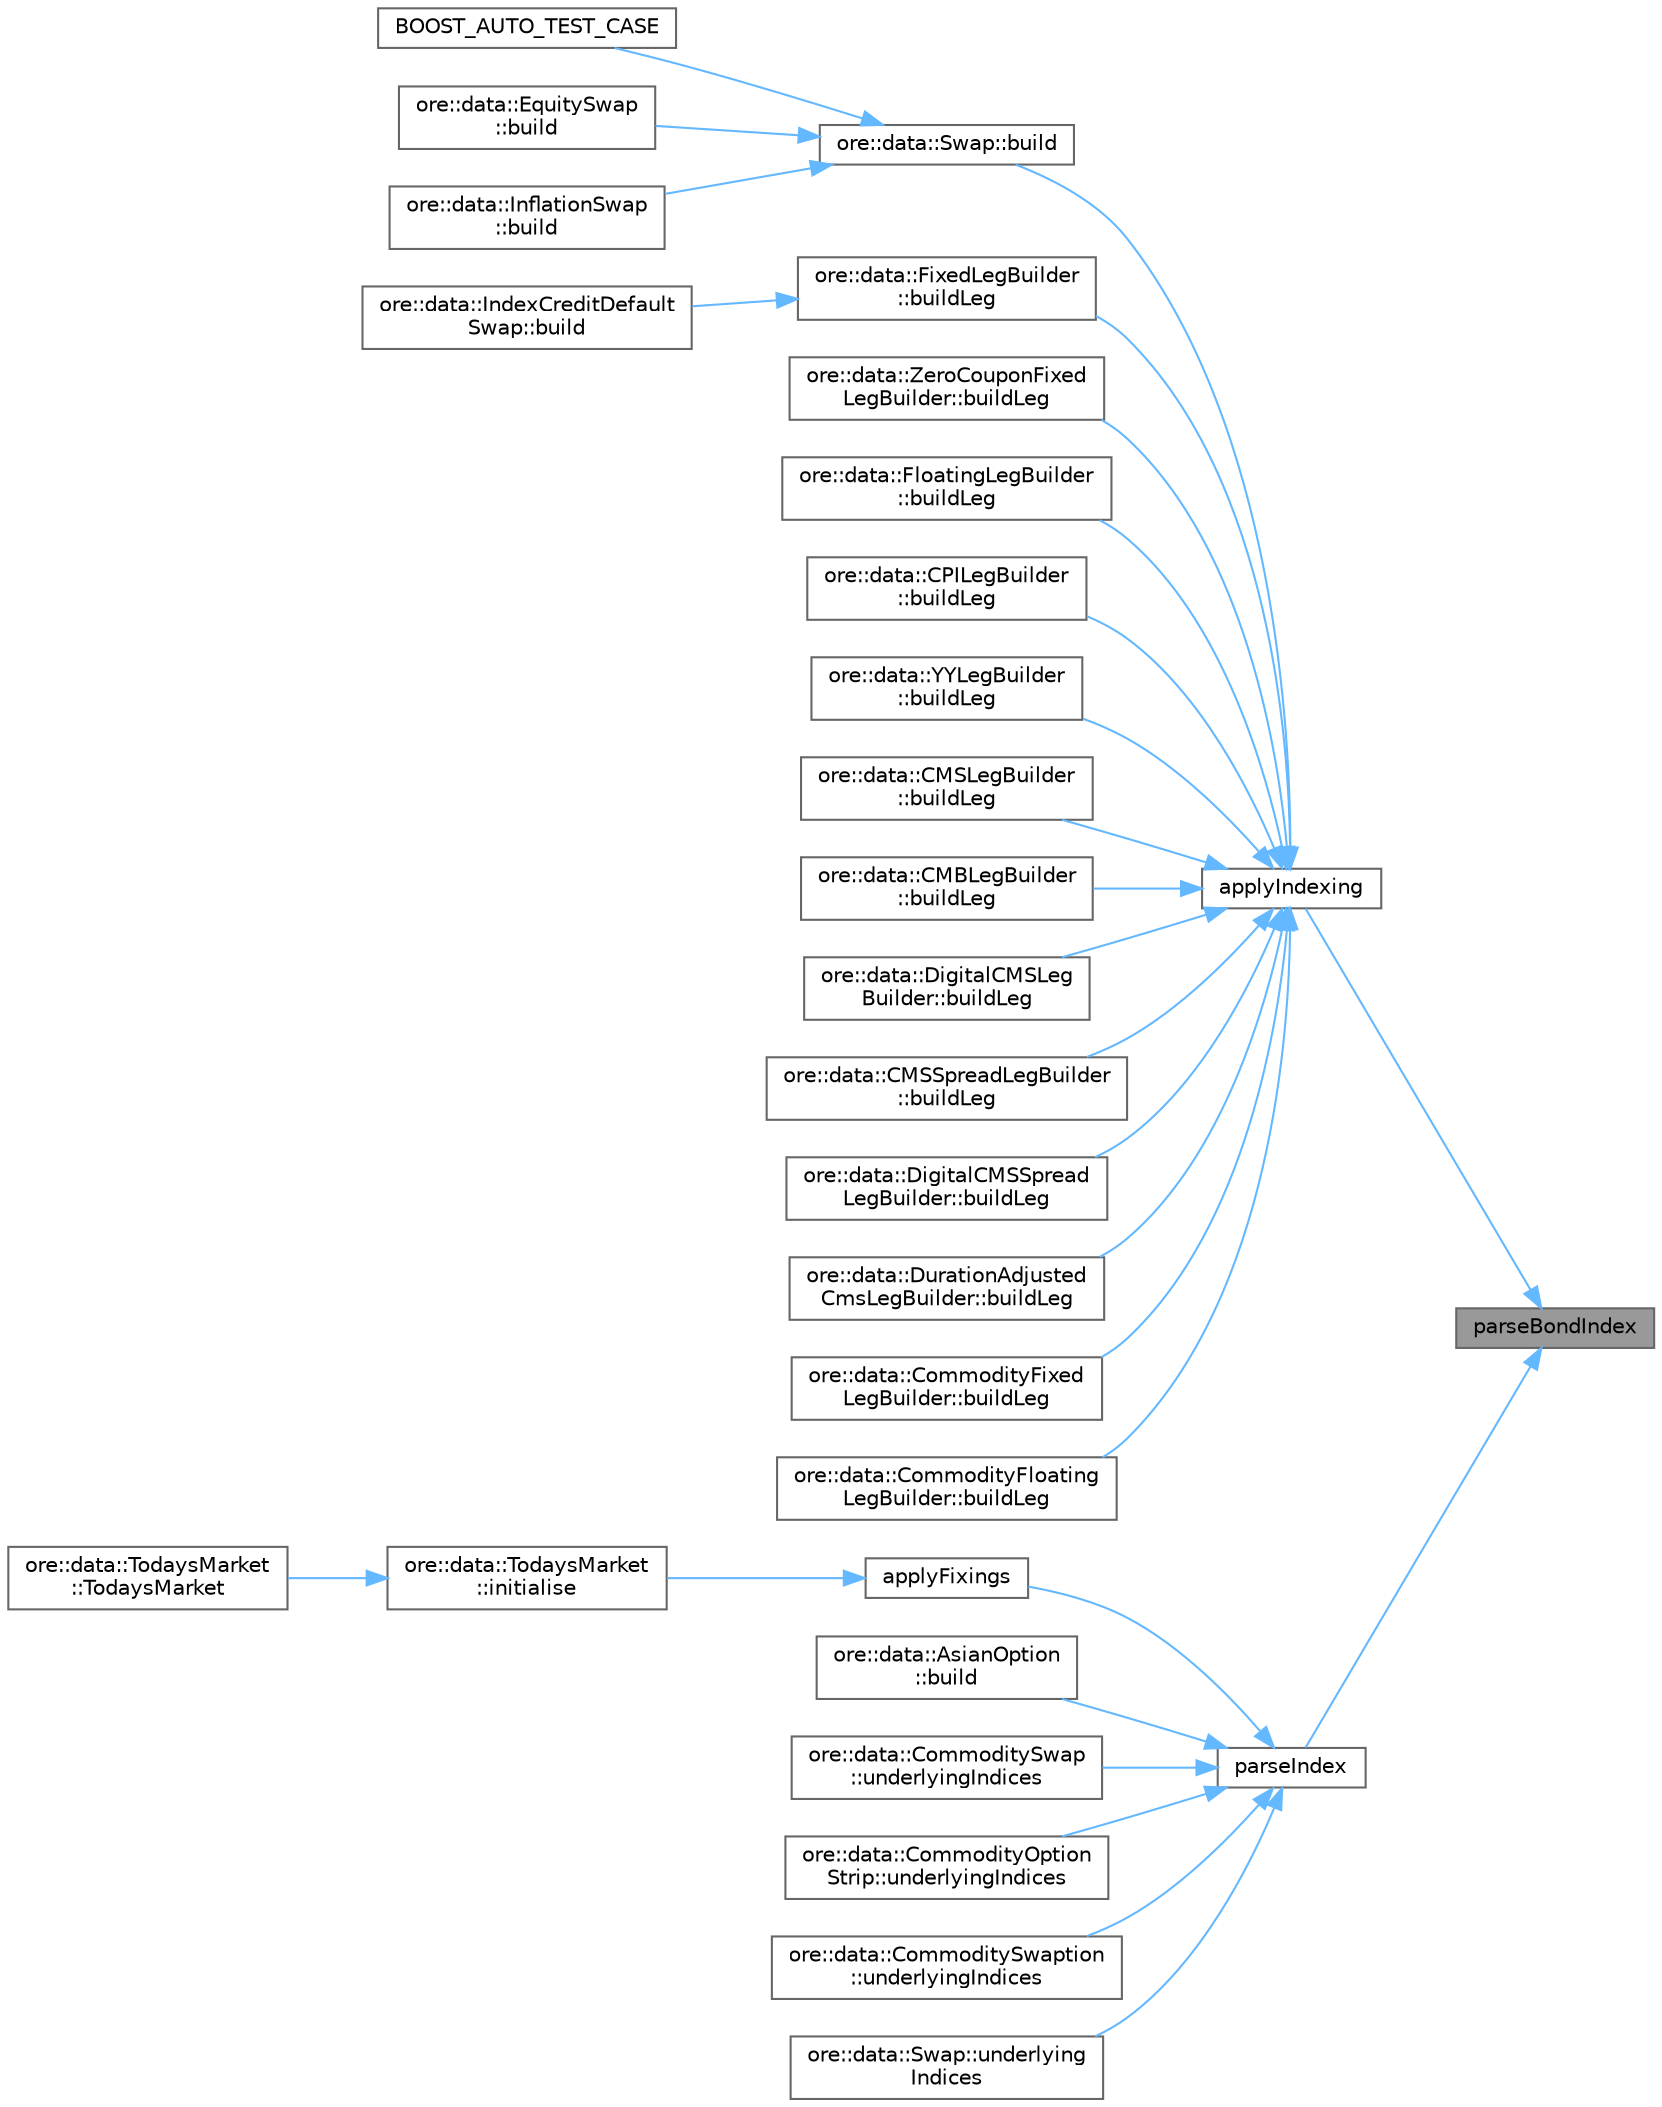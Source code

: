 digraph "parseBondIndex"
{
 // INTERACTIVE_SVG=YES
 // LATEX_PDF_SIZE
  bgcolor="transparent";
  edge [fontname=Helvetica,fontsize=10,labelfontname=Helvetica,labelfontsize=10];
  node [fontname=Helvetica,fontsize=10,shape=box,height=0.2,width=0.4];
  rankdir="RL";
  Node1 [label="parseBondIndex",height=0.2,width=0.4,color="gray40", fillcolor="grey60", style="filled", fontcolor="black",tooltip="Convert std::string to QuantExt::BondIndex."];
  Node1 -> Node2 [dir="back",color="steelblue1",style="solid"];
  Node2 [label="applyIndexing",height=0.2,width=0.4,color="grey40", fillcolor="white", style="filled",URL="$namespaceore_1_1data.html#a445fe37fcb6ed264376329b7d70d58ee",tooltip=" "];
  Node2 -> Node3 [dir="back",color="steelblue1",style="solid"];
  Node3 [label="ore::data::Swap::build",height=0.2,width=0.4,color="grey40", fillcolor="white", style="filled",URL="$classore_1_1data_1_1_swap.html#a9c636e31b77522b708a0b20e376209aa",tooltip="Build QuantLib/QuantExt instrument, link pricing engine."];
  Node3 -> Node4 [dir="back",color="steelblue1",style="solid"];
  Node4 [label="BOOST_AUTO_TEST_CASE",height=0.2,width=0.4,color="grey40", fillcolor="white", style="filled",URL="$test_2todaysmarket_8cpp.html#aeb43366ac05a65218ef11c74fa7a5650",tooltip=" "];
  Node3 -> Node5 [dir="back",color="steelblue1",style="solid"];
  Node5 [label="ore::data::EquitySwap\l::build",height=0.2,width=0.4,color="grey40", fillcolor="white", style="filled",URL="$classore_1_1data_1_1_equity_swap.html#a9c636e31b77522b708a0b20e376209aa",tooltip="Trade interface."];
  Node3 -> Node6 [dir="back",color="steelblue1",style="solid"];
  Node6 [label="ore::data::InflationSwap\l::build",height=0.2,width=0.4,color="grey40", fillcolor="white", style="filled",URL="$classore_1_1data_1_1_inflation_swap.html#a9c636e31b77522b708a0b20e376209aa",tooltip="Trade interface."];
  Node2 -> Node7 [dir="back",color="steelblue1",style="solid"];
  Node7 [label="ore::data::FixedLegBuilder\l::buildLeg",height=0.2,width=0.4,color="grey40", fillcolor="white", style="filled",URL="$classore_1_1data_1_1_fixed_leg_builder.html#a2db8847a3f7eba0c3ab0378e263d10e7",tooltip=" "];
  Node7 -> Node8 [dir="back",color="steelblue1",style="solid"];
  Node8 [label="ore::data::IndexCreditDefault\lSwap::build",height=0.2,width=0.4,color="grey40", fillcolor="white", style="filled",URL="$classore_1_1data_1_1_index_credit_default_swap.html#a9c636e31b77522b708a0b20e376209aa",tooltip=" "];
  Node2 -> Node9 [dir="back",color="steelblue1",style="solid"];
  Node9 [label="ore::data::ZeroCouponFixed\lLegBuilder::buildLeg",height=0.2,width=0.4,color="grey40", fillcolor="white", style="filled",URL="$classore_1_1data_1_1_zero_coupon_fixed_leg_builder.html#a2db8847a3f7eba0c3ab0378e263d10e7",tooltip=" "];
  Node2 -> Node10 [dir="back",color="steelblue1",style="solid"];
  Node10 [label="ore::data::FloatingLegBuilder\l::buildLeg",height=0.2,width=0.4,color="grey40", fillcolor="white", style="filled",URL="$classore_1_1data_1_1_floating_leg_builder.html#a2db8847a3f7eba0c3ab0378e263d10e7",tooltip=" "];
  Node2 -> Node11 [dir="back",color="steelblue1",style="solid"];
  Node11 [label="ore::data::CPILegBuilder\l::buildLeg",height=0.2,width=0.4,color="grey40", fillcolor="white", style="filled",URL="$classore_1_1data_1_1_c_p_i_leg_builder.html#a2db8847a3f7eba0c3ab0378e263d10e7",tooltip=" "];
  Node2 -> Node12 [dir="back",color="steelblue1",style="solid"];
  Node12 [label="ore::data::YYLegBuilder\l::buildLeg",height=0.2,width=0.4,color="grey40", fillcolor="white", style="filled",URL="$classore_1_1data_1_1_y_y_leg_builder.html#a2db8847a3f7eba0c3ab0378e263d10e7",tooltip=" "];
  Node2 -> Node13 [dir="back",color="steelblue1",style="solid"];
  Node13 [label="ore::data::CMSLegBuilder\l::buildLeg",height=0.2,width=0.4,color="grey40", fillcolor="white", style="filled",URL="$classore_1_1data_1_1_c_m_s_leg_builder.html#a2db8847a3f7eba0c3ab0378e263d10e7",tooltip=" "];
  Node2 -> Node14 [dir="back",color="steelblue1",style="solid"];
  Node14 [label="ore::data::CMBLegBuilder\l::buildLeg",height=0.2,width=0.4,color="grey40", fillcolor="white", style="filled",URL="$classore_1_1data_1_1_c_m_b_leg_builder.html#a2db8847a3f7eba0c3ab0378e263d10e7",tooltip=" "];
  Node2 -> Node15 [dir="back",color="steelblue1",style="solid"];
  Node15 [label="ore::data::DigitalCMSLeg\lBuilder::buildLeg",height=0.2,width=0.4,color="grey40", fillcolor="white", style="filled",URL="$classore_1_1data_1_1_digital_c_m_s_leg_builder.html#a2db8847a3f7eba0c3ab0378e263d10e7",tooltip=" "];
  Node2 -> Node16 [dir="back",color="steelblue1",style="solid"];
  Node16 [label="ore::data::CMSSpreadLegBuilder\l::buildLeg",height=0.2,width=0.4,color="grey40", fillcolor="white", style="filled",URL="$classore_1_1data_1_1_c_m_s_spread_leg_builder.html#a2db8847a3f7eba0c3ab0378e263d10e7",tooltip=" "];
  Node2 -> Node17 [dir="back",color="steelblue1",style="solid"];
  Node17 [label="ore::data::DigitalCMSSpread\lLegBuilder::buildLeg",height=0.2,width=0.4,color="grey40", fillcolor="white", style="filled",URL="$classore_1_1data_1_1_digital_c_m_s_spread_leg_builder.html#a2db8847a3f7eba0c3ab0378e263d10e7",tooltip=" "];
  Node2 -> Node18 [dir="back",color="steelblue1",style="solid"];
  Node18 [label="ore::data::DurationAdjusted\lCmsLegBuilder::buildLeg",height=0.2,width=0.4,color="grey40", fillcolor="white", style="filled",URL="$classore_1_1data_1_1_duration_adjusted_cms_leg_builder.html#aec2b4d309c409580ac1da5b0d5e34f87",tooltip=" "];
  Node2 -> Node19 [dir="back",color="steelblue1",style="solid"];
  Node19 [label="ore::data::CommodityFixed\lLegBuilder::buildLeg",height=0.2,width=0.4,color="grey40", fillcolor="white", style="filled",URL="$classore_1_1data_1_1_commodity_fixed_leg_builder.html#a139b78cb06c706ab4a2a4f456f7ddad2",tooltip=" "];
  Node2 -> Node20 [dir="back",color="steelblue1",style="solid"];
  Node20 [label="ore::data::CommodityFloating\lLegBuilder::buildLeg",height=0.2,width=0.4,color="grey40", fillcolor="white", style="filled",URL="$classore_1_1data_1_1_commodity_floating_leg_builder.html#a139b78cb06c706ab4a2a4f456f7ddad2",tooltip=" "];
  Node1 -> Node21 [dir="back",color="steelblue1",style="solid"];
  Node21 [label="parseIndex",height=0.2,width=0.4,color="grey40", fillcolor="white", style="filled",URL="$group__utilities.html#gab2d26348315b387f1b203be151c09fbf",tooltip="Convert std::string to QuantLib::Index."];
  Node21 -> Node22 [dir="back",color="steelblue1",style="solid"];
  Node22 [label="applyFixings",height=0.2,width=0.4,color="grey40", fillcolor="white", style="filled",URL="$namespaceore_1_1data.html#afbdabb3acc8c9fd3e013b2d5b9b71660",tooltip="Utility to write a vector of fixings in the QuantLib index manager's fixing history."];
  Node22 -> Node23 [dir="back",color="steelblue1",style="solid"];
  Node23 [label="ore::data::TodaysMarket\l::initialise",height=0.2,width=0.4,color="grey40", fillcolor="white", style="filled",URL="$classore_1_1data_1_1_todays_market.html#a0816e5ec53019bee5353fea5fc006eb1",tooltip=" "];
  Node23 -> Node24 [dir="back",color="steelblue1",style="solid"];
  Node24 [label="ore::data::TodaysMarket\l::TodaysMarket",height=0.2,width=0.4,color="grey40", fillcolor="white", style="filled",URL="$classore_1_1data_1_1_todays_market.html#aa82cc4ddd3bd6cf77cbe95fa5d2281cd",tooltip="Constructor taking pointers and allowing for a lazy build of the market objects."];
  Node21 -> Node25 [dir="back",color="steelblue1",style="solid"];
  Node25 [label="ore::data::AsianOption\l::build",height=0.2,width=0.4,color="grey40", fillcolor="white", style="filled",URL="$classore_1_1data_1_1_asian_option.html#a9c636e31b77522b708a0b20e376209aa",tooltip="Build QuantLib/QuantExt instrument, link pricing engine."];
  Node21 -> Node26 [dir="back",color="steelblue1",style="solid"];
  Node26 [label="ore::data::CommoditySwap\l::underlyingIndices",height=0.2,width=0.4,color="grey40", fillcolor="white", style="filled",URL="$classore_1_1data_1_1_commodity_swap.html#aa6ef9bf809c54ebef188c02a9f5e9ae0",tooltip="Add underlying Commodity names."];
  Node21 -> Node27 [dir="back",color="steelblue1",style="solid"];
  Node27 [label="ore::data::CommodityOption\lStrip::underlyingIndices",height=0.2,width=0.4,color="grey40", fillcolor="white", style="filled",URL="$classore_1_1data_1_1_commodity_option_strip.html#ace1ee35a5870d6d6824cba8e63dfd3b8",tooltip="Add underlying Commodity names."];
  Node21 -> Node28 [dir="back",color="steelblue1",style="solid"];
  Node28 [label="ore::data::CommoditySwaption\l::underlyingIndices",height=0.2,width=0.4,color="grey40", fillcolor="white", style="filled",URL="$classore_1_1data_1_1_commodity_swaption.html#a8e1ee54795e991c3756e0c78e900bd8a",tooltip="Add underlying Commodity names."];
  Node21 -> Node29 [dir="back",color="steelblue1",style="solid"];
  Node29 [label="ore::data::Swap::underlying\lIndices",height=0.2,width=0.4,color="grey40", fillcolor="white", style="filled",URL="$classore_1_1data_1_1_swap.html#aa80b421a434b9b4e99b95cf32cfcb22f",tooltip="Add underlying index names."];
}
